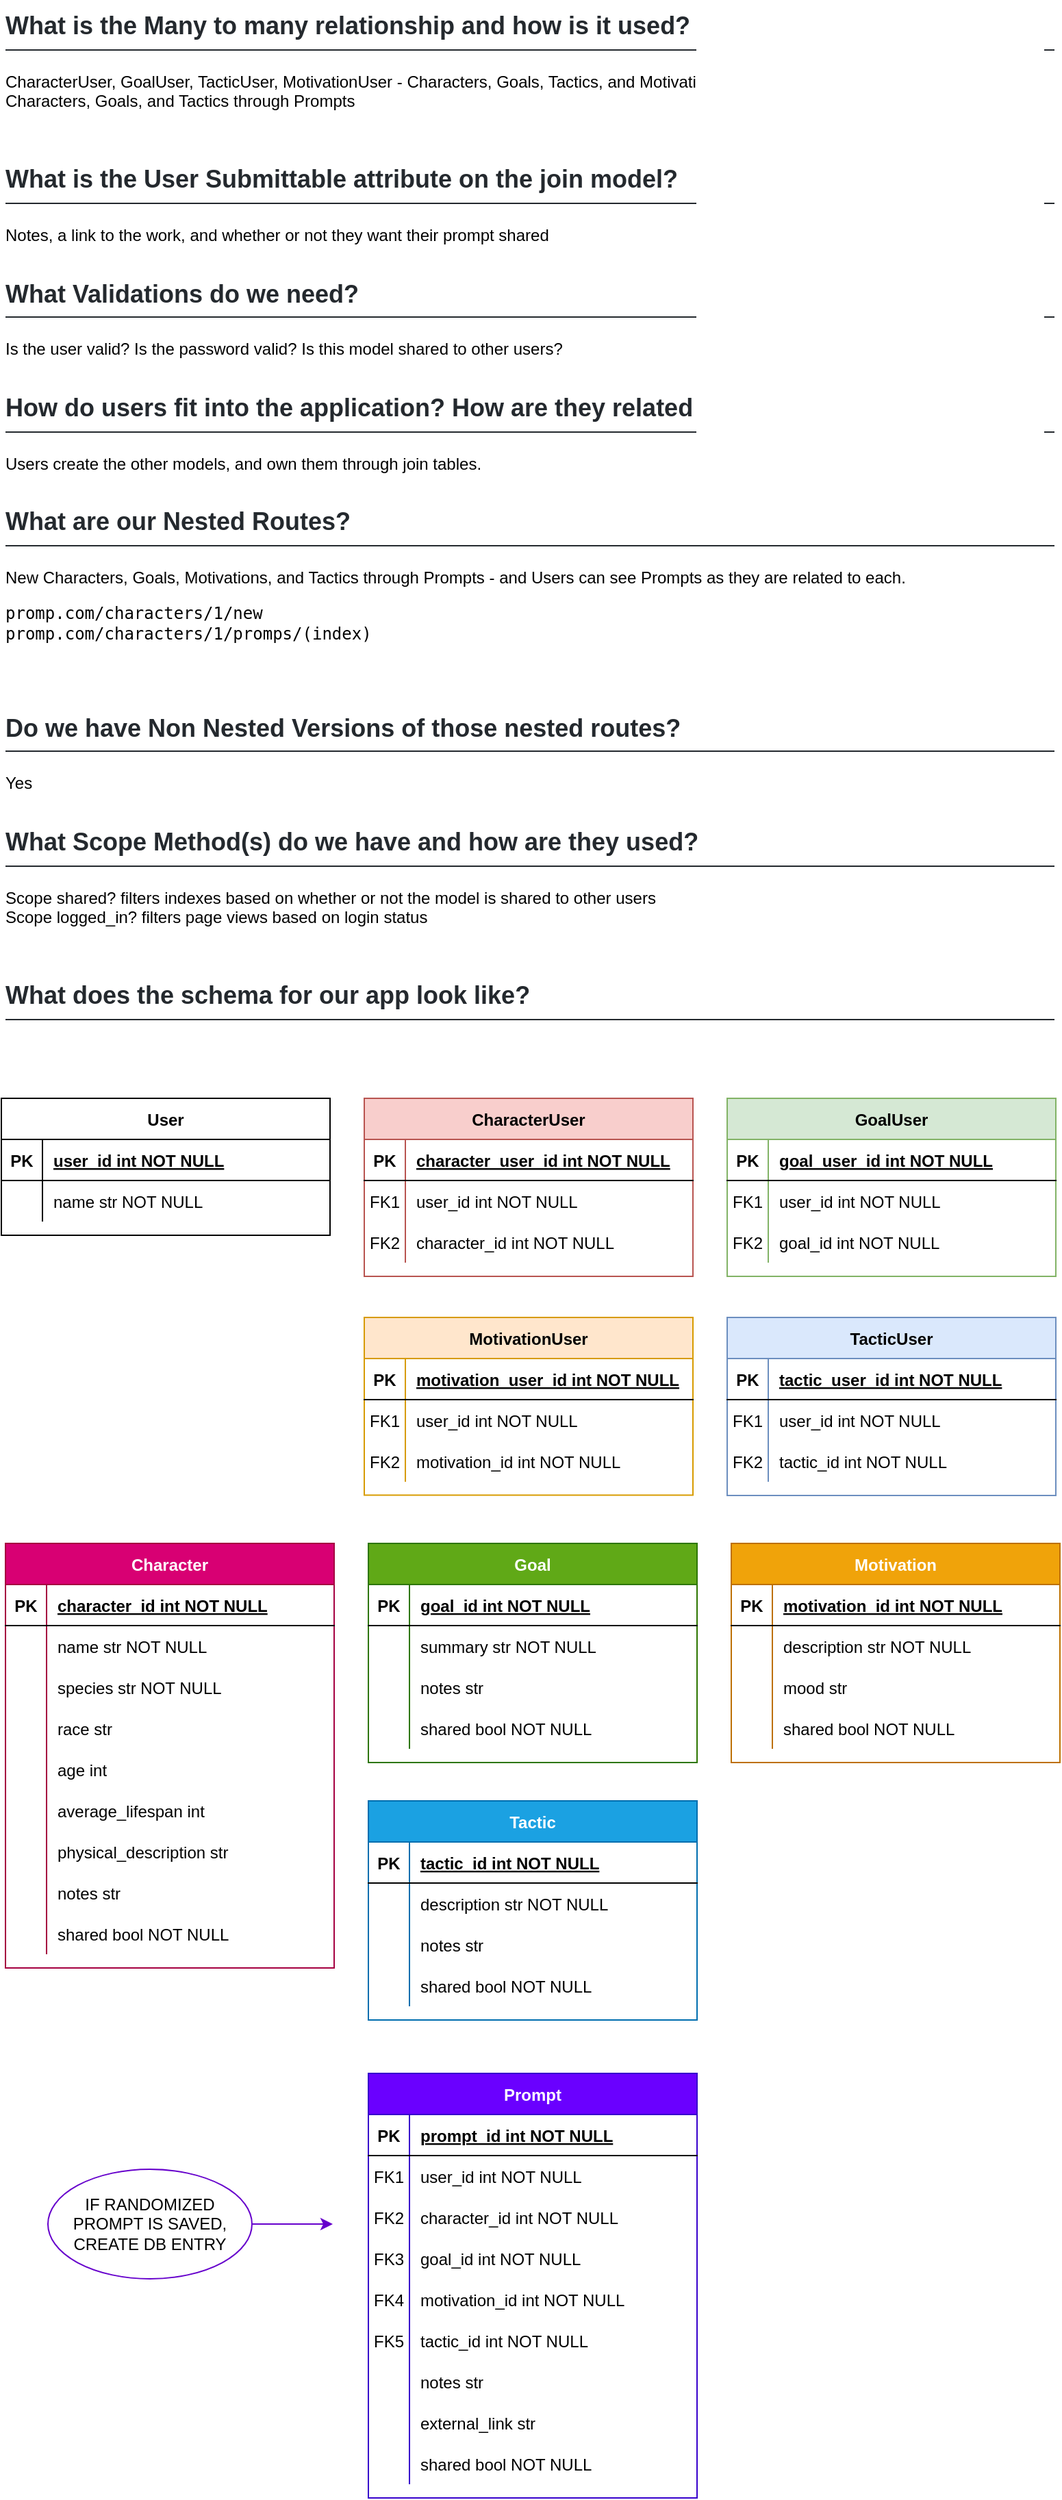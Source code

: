 <mxfile version="13.9.1" type="github">
  <diagram id="R2lEEEUBdFMjLlhIrx00" name="Page-1">
    <mxGraphModel dx="1422" dy="1562" grid="0" gridSize="10" guides="1" tooltips="1" connect="1" arrows="1" fold="1" page="0" pageScale="1" pageWidth="850" pageHeight="1100" math="0" shadow="0" extFonts="Permanent Marker^https://fonts.googleapis.com/css?family=Permanent+Marker">
      <root>
        <mxCell id="0" />
        <mxCell id="1" parent="0" />
        <mxCell id="uJvdlF1b2mUdrFgOza4_-3" value="User" style="shape=table;startSize=30;container=1;collapsible=1;childLayout=tableLayout;fixedRows=1;rowLines=0;fontStyle=1;align=center;resizeLast=1;" parent="1" vertex="1">
          <mxGeometry x="40" y="37" width="240" height="100" as="geometry" />
        </mxCell>
        <mxCell id="uJvdlF1b2mUdrFgOza4_-4" value="" style="shape=partialRectangle;collapsible=0;dropTarget=0;pointerEvents=0;fillColor=none;points=[[0,0.5],[1,0.5]];portConstraint=eastwest;top=0;left=0;right=0;bottom=1;" parent="uJvdlF1b2mUdrFgOza4_-3" vertex="1">
          <mxGeometry y="30" width="240" height="30" as="geometry" />
        </mxCell>
        <mxCell id="uJvdlF1b2mUdrFgOza4_-5" value="PK" style="shape=partialRectangle;overflow=hidden;connectable=0;fillColor=none;top=0;left=0;bottom=0;right=0;fontStyle=1;" parent="uJvdlF1b2mUdrFgOza4_-4" vertex="1">
          <mxGeometry width="30" height="30" as="geometry" />
        </mxCell>
        <mxCell id="uJvdlF1b2mUdrFgOza4_-6" value="user_id int NOT NULL " style="shape=partialRectangle;overflow=hidden;connectable=0;fillColor=none;top=0;left=0;bottom=0;right=0;align=left;spacingLeft=6;fontStyle=5;" parent="uJvdlF1b2mUdrFgOza4_-4" vertex="1">
          <mxGeometry x="30" width="210" height="30" as="geometry" />
        </mxCell>
        <mxCell id="uJvdlF1b2mUdrFgOza4_-7" value="" style="shape=partialRectangle;collapsible=0;dropTarget=0;pointerEvents=0;fillColor=none;points=[[0,0.5],[1,0.5]];portConstraint=eastwest;top=0;left=0;right=0;bottom=0;" parent="uJvdlF1b2mUdrFgOza4_-3" vertex="1">
          <mxGeometry y="60" width="240" height="30" as="geometry" />
        </mxCell>
        <mxCell id="uJvdlF1b2mUdrFgOza4_-8" value="" style="shape=partialRectangle;overflow=hidden;connectable=0;fillColor=none;top=0;left=0;bottom=0;right=0;" parent="uJvdlF1b2mUdrFgOza4_-7" vertex="1">
          <mxGeometry width="30" height="30" as="geometry" />
        </mxCell>
        <mxCell id="uJvdlF1b2mUdrFgOza4_-9" value="name str NOT NULL" style="shape=partialRectangle;overflow=hidden;connectable=0;fillColor=none;top=0;left=0;bottom=0;right=0;align=left;spacingLeft=6;" parent="uJvdlF1b2mUdrFgOza4_-7" vertex="1">
          <mxGeometry x="30" width="210" height="30" as="geometry" />
        </mxCell>
        <mxCell id="C-vyLk0tnHw3VtMMgP7b-23" value="Character" style="shape=table;startSize=30;container=1;collapsible=1;childLayout=tableLayout;fixedRows=1;rowLines=0;fontStyle=1;align=center;resizeLast=1;swimlaneFillColor=none;fillColor=#d80073;strokeColor=#A50040;fontColor=#ffffff;" parent="1" vertex="1">
          <mxGeometry x="43" y="362" width="240" height="310" as="geometry">
            <mxRectangle x="120" y="120" width="100" height="30" as="alternateBounds" />
          </mxGeometry>
        </mxCell>
        <mxCell id="C-vyLk0tnHw3VtMMgP7b-24" value="" style="shape=partialRectangle;collapsible=0;dropTarget=0;pointerEvents=0;fillColor=none;points=[[0,0.5],[1,0.5]];portConstraint=eastwest;top=0;left=0;right=0;bottom=1;" parent="C-vyLk0tnHw3VtMMgP7b-23" vertex="1">
          <mxGeometry y="30" width="240" height="30" as="geometry" />
        </mxCell>
        <mxCell id="C-vyLk0tnHw3VtMMgP7b-25" value="PK" style="shape=partialRectangle;overflow=hidden;connectable=0;fillColor=none;top=0;left=0;bottom=0;right=0;fontStyle=1;" parent="C-vyLk0tnHw3VtMMgP7b-24" vertex="1">
          <mxGeometry width="30" height="30" as="geometry" />
        </mxCell>
        <mxCell id="C-vyLk0tnHw3VtMMgP7b-26" value="character_id int NOT NULL " style="shape=partialRectangle;overflow=hidden;connectable=0;fillColor=none;top=0;left=0;bottom=0;right=0;align=left;spacingLeft=6;fontStyle=5;" parent="C-vyLk0tnHw3VtMMgP7b-24" vertex="1">
          <mxGeometry x="30" width="210" height="30" as="geometry" />
        </mxCell>
        <mxCell id="C-vyLk0tnHw3VtMMgP7b-27" value="" style="shape=partialRectangle;collapsible=0;dropTarget=0;pointerEvents=0;fillColor=none;points=[[0,0.5],[1,0.5]];portConstraint=eastwest;top=0;left=0;right=0;bottom=0;" parent="C-vyLk0tnHw3VtMMgP7b-23" vertex="1">
          <mxGeometry y="60" width="240" height="30" as="geometry" />
        </mxCell>
        <mxCell id="C-vyLk0tnHw3VtMMgP7b-28" value="" style="shape=partialRectangle;overflow=hidden;connectable=0;fillColor=none;top=0;left=0;bottom=0;right=0;" parent="C-vyLk0tnHw3VtMMgP7b-27" vertex="1">
          <mxGeometry width="30" height="30" as="geometry" />
        </mxCell>
        <mxCell id="C-vyLk0tnHw3VtMMgP7b-29" value="name str NOT NULL" style="shape=partialRectangle;overflow=hidden;connectable=0;fillColor=none;top=0;left=0;bottom=0;right=0;align=left;spacingLeft=6;" parent="C-vyLk0tnHw3VtMMgP7b-27" vertex="1">
          <mxGeometry x="30" width="210" height="30" as="geometry" />
        </mxCell>
        <mxCell id="pZFOGReQUsmYjmohj3_J-4" value="" style="shape=partialRectangle;collapsible=0;dropTarget=0;pointerEvents=0;fillColor=none;points=[[0,0.5],[1,0.5]];portConstraint=eastwest;top=0;left=0;right=0;bottom=0;" parent="C-vyLk0tnHw3VtMMgP7b-23" vertex="1">
          <mxGeometry y="90" width="240" height="30" as="geometry" />
        </mxCell>
        <mxCell id="pZFOGReQUsmYjmohj3_J-5" value="" style="shape=partialRectangle;overflow=hidden;connectable=0;fillColor=none;top=0;left=0;bottom=0;right=0;" parent="pZFOGReQUsmYjmohj3_J-4" vertex="1">
          <mxGeometry width="30" height="30" as="geometry" />
        </mxCell>
        <mxCell id="pZFOGReQUsmYjmohj3_J-6" value="species str NOT NULL" style="shape=partialRectangle;overflow=hidden;connectable=0;fillColor=none;top=0;left=0;bottom=0;right=0;align=left;spacingLeft=6;" parent="pZFOGReQUsmYjmohj3_J-4" vertex="1">
          <mxGeometry x="30" width="210" height="30" as="geometry" />
        </mxCell>
        <mxCell id="pZFOGReQUsmYjmohj3_J-7" value="" style="shape=partialRectangle;collapsible=0;dropTarget=0;pointerEvents=0;fillColor=none;points=[[0,0.5],[1,0.5]];portConstraint=eastwest;top=0;left=0;right=0;bottom=0;" parent="C-vyLk0tnHw3VtMMgP7b-23" vertex="1">
          <mxGeometry y="120" width="240" height="30" as="geometry" />
        </mxCell>
        <mxCell id="pZFOGReQUsmYjmohj3_J-8" value="" style="shape=partialRectangle;overflow=hidden;connectable=0;fillColor=none;top=0;left=0;bottom=0;right=0;" parent="pZFOGReQUsmYjmohj3_J-7" vertex="1">
          <mxGeometry width="30" height="30" as="geometry" />
        </mxCell>
        <mxCell id="pZFOGReQUsmYjmohj3_J-9" value="race str" style="shape=partialRectangle;overflow=hidden;connectable=0;fillColor=none;top=0;left=0;bottom=0;right=0;align=left;spacingLeft=6;" parent="pZFOGReQUsmYjmohj3_J-7" vertex="1">
          <mxGeometry x="30" width="210" height="30" as="geometry" />
        </mxCell>
        <mxCell id="pZFOGReQUsmYjmohj3_J-10" value="" style="shape=partialRectangle;collapsible=0;dropTarget=0;pointerEvents=0;fillColor=none;points=[[0,0.5],[1,0.5]];portConstraint=eastwest;top=0;left=0;right=0;bottom=0;" parent="C-vyLk0tnHw3VtMMgP7b-23" vertex="1">
          <mxGeometry y="150" width="240" height="30" as="geometry" />
        </mxCell>
        <mxCell id="pZFOGReQUsmYjmohj3_J-11" value="" style="shape=partialRectangle;overflow=hidden;connectable=0;fillColor=none;top=0;left=0;bottom=0;right=0;" parent="pZFOGReQUsmYjmohj3_J-10" vertex="1">
          <mxGeometry width="30" height="30" as="geometry" />
        </mxCell>
        <mxCell id="pZFOGReQUsmYjmohj3_J-12" value="age int" style="shape=partialRectangle;overflow=hidden;connectable=0;fillColor=none;top=0;left=0;bottom=0;right=0;align=left;spacingLeft=6;" parent="pZFOGReQUsmYjmohj3_J-10" vertex="1">
          <mxGeometry x="30" width="210" height="30" as="geometry" />
        </mxCell>
        <mxCell id="pZFOGReQUsmYjmohj3_J-13" value="" style="shape=partialRectangle;collapsible=0;dropTarget=0;pointerEvents=0;fillColor=none;points=[[0,0.5],[1,0.5]];portConstraint=eastwest;top=0;left=0;right=0;bottom=0;" parent="C-vyLk0tnHw3VtMMgP7b-23" vertex="1">
          <mxGeometry y="180" width="240" height="30" as="geometry" />
        </mxCell>
        <mxCell id="pZFOGReQUsmYjmohj3_J-14" value="" style="shape=partialRectangle;overflow=hidden;connectable=0;fillColor=none;top=0;left=0;bottom=0;right=0;" parent="pZFOGReQUsmYjmohj3_J-13" vertex="1">
          <mxGeometry width="30" height="30" as="geometry" />
        </mxCell>
        <mxCell id="pZFOGReQUsmYjmohj3_J-15" value="average_lifespan int" style="shape=partialRectangle;overflow=hidden;connectable=0;fillColor=none;top=0;left=0;bottom=0;right=0;align=left;spacingLeft=6;" parent="pZFOGReQUsmYjmohj3_J-13" vertex="1">
          <mxGeometry x="30" width="210" height="30" as="geometry" />
        </mxCell>
        <mxCell id="pZFOGReQUsmYjmohj3_J-19" value="" style="shape=partialRectangle;collapsible=0;dropTarget=0;pointerEvents=0;fillColor=none;points=[[0,0.5],[1,0.5]];portConstraint=eastwest;top=0;left=0;right=0;bottom=0;" parent="C-vyLk0tnHw3VtMMgP7b-23" vertex="1">
          <mxGeometry y="210" width="240" height="30" as="geometry" />
        </mxCell>
        <mxCell id="pZFOGReQUsmYjmohj3_J-20" value="" style="shape=partialRectangle;overflow=hidden;connectable=0;fillColor=none;top=0;left=0;bottom=0;right=0;" parent="pZFOGReQUsmYjmohj3_J-19" vertex="1">
          <mxGeometry width="30" height="30" as="geometry" />
        </mxCell>
        <mxCell id="pZFOGReQUsmYjmohj3_J-21" value="physical_description str" style="shape=partialRectangle;overflow=hidden;connectable=0;fillColor=none;top=0;left=0;bottom=0;right=0;align=left;spacingLeft=6;" parent="pZFOGReQUsmYjmohj3_J-19" vertex="1">
          <mxGeometry x="30" width="210" height="30" as="geometry" />
        </mxCell>
        <mxCell id="pZFOGReQUsmYjmohj3_J-27" value="" style="shape=partialRectangle;collapsible=0;dropTarget=0;pointerEvents=0;fillColor=none;points=[[0,0.5],[1,0.5]];portConstraint=eastwest;top=0;left=0;right=0;bottom=0;" parent="C-vyLk0tnHw3VtMMgP7b-23" vertex="1">
          <mxGeometry y="240" width="240" height="30" as="geometry" />
        </mxCell>
        <mxCell id="pZFOGReQUsmYjmohj3_J-28" value="" style="shape=partialRectangle;overflow=hidden;connectable=0;fillColor=none;top=0;left=0;bottom=0;right=0;" parent="pZFOGReQUsmYjmohj3_J-27" vertex="1">
          <mxGeometry width="30" height="30" as="geometry" />
        </mxCell>
        <mxCell id="pZFOGReQUsmYjmohj3_J-29" value="notes str" style="shape=partialRectangle;overflow=hidden;connectable=0;fillColor=none;top=0;left=0;bottom=0;right=0;align=left;spacingLeft=6;" parent="pZFOGReQUsmYjmohj3_J-27" vertex="1">
          <mxGeometry x="30" width="210" height="30" as="geometry" />
        </mxCell>
        <mxCell id="P4Vx3YKcMHTVaxqF8o0k-19" value="" style="shape=partialRectangle;collapsible=0;dropTarget=0;pointerEvents=0;fillColor=none;points=[[0,0.5],[1,0.5]];portConstraint=eastwest;top=0;left=0;right=0;bottom=0;" parent="C-vyLk0tnHw3VtMMgP7b-23" vertex="1">
          <mxGeometry y="270" width="240" height="30" as="geometry" />
        </mxCell>
        <mxCell id="P4Vx3YKcMHTVaxqF8o0k-20" value="" style="shape=partialRectangle;overflow=hidden;connectable=0;fillColor=none;top=0;left=0;bottom=0;right=0;" parent="P4Vx3YKcMHTVaxqF8o0k-19" vertex="1">
          <mxGeometry width="30" height="30" as="geometry" />
        </mxCell>
        <mxCell id="P4Vx3YKcMHTVaxqF8o0k-21" value="shared bool NOT NULL" style="shape=partialRectangle;overflow=hidden;connectable=0;fillColor=none;top=0;left=0;bottom=0;right=0;align=left;spacingLeft=6;" parent="P4Vx3YKcMHTVaxqF8o0k-19" vertex="1">
          <mxGeometry x="30" width="210" height="30" as="geometry" />
        </mxCell>
        <mxCell id="C-vyLk0tnHw3VtMMgP7b-13" value="Goal" style="shape=table;startSize=30;container=1;collapsible=1;childLayout=tableLayout;fixedRows=1;rowLines=0;fontStyle=1;align=center;resizeLast=1;fillColor=#60a917;strokeColor=#2D7600;fontColor=#ffffff;" parent="1" vertex="1">
          <mxGeometry x="308" y="362" width="240" height="160" as="geometry" />
        </mxCell>
        <mxCell id="C-vyLk0tnHw3VtMMgP7b-14" value="" style="shape=partialRectangle;collapsible=0;dropTarget=0;pointerEvents=0;fillColor=none;points=[[0,0.5],[1,0.5]];portConstraint=eastwest;top=0;left=0;right=0;bottom=1;" parent="C-vyLk0tnHw3VtMMgP7b-13" vertex="1">
          <mxGeometry y="30" width="240" height="30" as="geometry" />
        </mxCell>
        <mxCell id="C-vyLk0tnHw3VtMMgP7b-15" value="PK" style="shape=partialRectangle;overflow=hidden;connectable=0;fillColor=none;top=0;left=0;bottom=0;right=0;fontStyle=1;" parent="C-vyLk0tnHw3VtMMgP7b-14" vertex="1">
          <mxGeometry width="30" height="30" as="geometry" />
        </mxCell>
        <mxCell id="C-vyLk0tnHw3VtMMgP7b-16" value="goal_id int NOT NULL " style="shape=partialRectangle;overflow=hidden;connectable=0;fillColor=none;top=0;left=0;bottom=0;right=0;align=left;spacingLeft=6;fontStyle=5;" parent="C-vyLk0tnHw3VtMMgP7b-14" vertex="1">
          <mxGeometry x="30" width="210" height="30" as="geometry" />
        </mxCell>
        <mxCell id="C-vyLk0tnHw3VtMMgP7b-20" value="" style="shape=partialRectangle;collapsible=0;dropTarget=0;pointerEvents=0;fillColor=none;points=[[0,0.5],[1,0.5]];portConstraint=eastwest;top=0;left=0;right=0;bottom=0;" parent="C-vyLk0tnHw3VtMMgP7b-13" vertex="1">
          <mxGeometry y="60" width="240" height="30" as="geometry" />
        </mxCell>
        <mxCell id="C-vyLk0tnHw3VtMMgP7b-21" value="" style="shape=partialRectangle;overflow=hidden;connectable=0;fillColor=none;top=0;left=0;bottom=0;right=0;" parent="C-vyLk0tnHw3VtMMgP7b-20" vertex="1">
          <mxGeometry width="30" height="30" as="geometry" />
        </mxCell>
        <mxCell id="C-vyLk0tnHw3VtMMgP7b-22" value="summary str NOT NULL" style="shape=partialRectangle;overflow=hidden;connectable=0;fillColor=none;top=0;left=0;bottom=0;right=0;align=left;spacingLeft=6;" parent="C-vyLk0tnHw3VtMMgP7b-20" vertex="1">
          <mxGeometry x="30" width="210" height="30" as="geometry" />
        </mxCell>
        <mxCell id="pZFOGReQUsmYjmohj3_J-16" value="" style="shape=partialRectangle;collapsible=0;dropTarget=0;pointerEvents=0;fillColor=none;points=[[0,0.5],[1,0.5]];portConstraint=eastwest;top=0;left=0;right=0;bottom=0;" parent="C-vyLk0tnHw3VtMMgP7b-13" vertex="1">
          <mxGeometry y="90" width="240" height="30" as="geometry" />
        </mxCell>
        <mxCell id="pZFOGReQUsmYjmohj3_J-17" value="" style="shape=partialRectangle;overflow=hidden;connectable=0;fillColor=none;top=0;left=0;bottom=0;right=0;" parent="pZFOGReQUsmYjmohj3_J-16" vertex="1">
          <mxGeometry width="30" height="30" as="geometry" />
        </mxCell>
        <mxCell id="pZFOGReQUsmYjmohj3_J-18" value="notes str" style="shape=partialRectangle;overflow=hidden;connectable=0;fillColor=none;top=0;left=0;bottom=0;right=0;align=left;spacingLeft=6;" parent="pZFOGReQUsmYjmohj3_J-16" vertex="1">
          <mxGeometry x="30" width="210" height="30" as="geometry" />
        </mxCell>
        <mxCell id="P4Vx3YKcMHTVaxqF8o0k-3" value="" style="shape=partialRectangle;collapsible=0;dropTarget=0;pointerEvents=0;fillColor=none;points=[[0,0.5],[1,0.5]];portConstraint=eastwest;top=0;left=0;right=0;bottom=0;" parent="C-vyLk0tnHw3VtMMgP7b-13" vertex="1">
          <mxGeometry y="120" width="240" height="30" as="geometry" />
        </mxCell>
        <mxCell id="P4Vx3YKcMHTVaxqF8o0k-4" value="" style="shape=partialRectangle;overflow=hidden;connectable=0;fillColor=none;top=0;left=0;bottom=0;right=0;" parent="P4Vx3YKcMHTVaxqF8o0k-3" vertex="1">
          <mxGeometry width="30" height="30" as="geometry" />
        </mxCell>
        <mxCell id="P4Vx3YKcMHTVaxqF8o0k-5" value="shared bool NOT NULL" style="shape=partialRectangle;overflow=hidden;connectable=0;fillColor=none;top=0;left=0;bottom=0;right=0;align=left;spacingLeft=6;" parent="P4Vx3YKcMHTVaxqF8o0k-3" vertex="1">
          <mxGeometry x="30" width="210" height="30" as="geometry" />
        </mxCell>
        <mxCell id="C-vyLk0tnHw3VtMMgP7b-2" value="Motivation" style="shape=table;startSize=30;container=1;collapsible=1;childLayout=tableLayout;fixedRows=1;rowLines=0;fontStyle=1;align=center;resizeLast=1;fillColor=#f0a30a;strokeColor=#BD7000;fontColor=#ffffff;" parent="1" vertex="1">
          <mxGeometry x="573" y="362" width="240" height="160" as="geometry" />
        </mxCell>
        <mxCell id="C-vyLk0tnHw3VtMMgP7b-3" value="" style="shape=partialRectangle;collapsible=0;dropTarget=0;pointerEvents=0;fillColor=none;points=[[0,0.5],[1,0.5]];portConstraint=eastwest;top=0;left=0;right=0;bottom=1;" parent="C-vyLk0tnHw3VtMMgP7b-2" vertex="1">
          <mxGeometry y="30" width="240" height="30" as="geometry" />
        </mxCell>
        <mxCell id="C-vyLk0tnHw3VtMMgP7b-4" value="PK" style="shape=partialRectangle;overflow=hidden;connectable=0;fillColor=none;top=0;left=0;bottom=0;right=0;fontStyle=1;" parent="C-vyLk0tnHw3VtMMgP7b-3" vertex="1">
          <mxGeometry width="30" height="30" as="geometry" />
        </mxCell>
        <mxCell id="C-vyLk0tnHw3VtMMgP7b-5" value="motivation_id int NOT NULL " style="shape=partialRectangle;overflow=hidden;connectable=0;fillColor=none;top=0;left=0;bottom=0;right=0;align=left;spacingLeft=6;fontStyle=5;" parent="C-vyLk0tnHw3VtMMgP7b-3" vertex="1">
          <mxGeometry x="30" width="210" height="30" as="geometry" />
        </mxCell>
        <mxCell id="pZFOGReQUsmYjmohj3_J-1" value="" style="shape=partialRectangle;collapsible=0;dropTarget=0;pointerEvents=0;fillColor=none;points=[[0,0.5],[1,0.5]];portConstraint=eastwest;top=0;left=0;right=0;bottom=0;" parent="C-vyLk0tnHw3VtMMgP7b-2" vertex="1">
          <mxGeometry y="60" width="240" height="30" as="geometry" />
        </mxCell>
        <mxCell id="pZFOGReQUsmYjmohj3_J-2" value="" style="shape=partialRectangle;overflow=hidden;connectable=0;fillColor=none;top=0;left=0;bottom=0;right=0;" parent="pZFOGReQUsmYjmohj3_J-1" vertex="1">
          <mxGeometry width="30" height="30" as="geometry" />
        </mxCell>
        <mxCell id="pZFOGReQUsmYjmohj3_J-3" value="description str NOT NULL" style="shape=partialRectangle;overflow=hidden;connectable=0;fillColor=none;top=0;left=0;bottom=0;right=0;align=left;spacingLeft=6;" parent="pZFOGReQUsmYjmohj3_J-1" vertex="1">
          <mxGeometry x="30" width="210" height="30" as="geometry" />
        </mxCell>
        <mxCell id="pZFOGReQUsmYjmohj3_J-22" value="" style="shape=partialRectangle;collapsible=0;dropTarget=0;pointerEvents=0;fillColor=none;points=[[0,0.5],[1,0.5]];portConstraint=eastwest;top=0;left=0;right=0;bottom=0;" parent="C-vyLk0tnHw3VtMMgP7b-2" vertex="1">
          <mxGeometry y="90" width="240" height="30" as="geometry" />
        </mxCell>
        <mxCell id="pZFOGReQUsmYjmohj3_J-23" value="" style="shape=partialRectangle;overflow=hidden;connectable=0;fillColor=none;top=0;left=0;bottom=0;right=0;" parent="pZFOGReQUsmYjmohj3_J-22" vertex="1">
          <mxGeometry width="30" height="30" as="geometry" />
        </mxCell>
        <mxCell id="pZFOGReQUsmYjmohj3_J-24" value="mood str" style="shape=partialRectangle;overflow=hidden;connectable=0;fillColor=none;top=0;left=0;bottom=0;right=0;align=left;spacingLeft=6;" parent="pZFOGReQUsmYjmohj3_J-22" vertex="1">
          <mxGeometry x="30" width="210" height="30" as="geometry" />
        </mxCell>
        <mxCell id="P4Vx3YKcMHTVaxqF8o0k-16" value="" style="shape=partialRectangle;collapsible=0;dropTarget=0;pointerEvents=0;fillColor=none;points=[[0,0.5],[1,0.5]];portConstraint=eastwest;top=0;left=0;right=0;bottom=0;" parent="C-vyLk0tnHw3VtMMgP7b-2" vertex="1">
          <mxGeometry y="120" width="240" height="30" as="geometry" />
        </mxCell>
        <mxCell id="P4Vx3YKcMHTVaxqF8o0k-17" value="" style="shape=partialRectangle;overflow=hidden;connectable=0;fillColor=none;top=0;left=0;bottom=0;right=0;" parent="P4Vx3YKcMHTVaxqF8o0k-16" vertex="1">
          <mxGeometry width="30" height="30" as="geometry" />
        </mxCell>
        <mxCell id="P4Vx3YKcMHTVaxqF8o0k-18" value="shared bool NOT NULL" style="shape=partialRectangle;overflow=hidden;connectable=0;fillColor=none;top=0;left=0;bottom=0;right=0;align=left;spacingLeft=6;" parent="P4Vx3YKcMHTVaxqF8o0k-16" vertex="1">
          <mxGeometry x="30" width="210" height="30" as="geometry" />
        </mxCell>
        <mxCell id="uJvdlF1b2mUdrFgOza4_-52" value="Tactic" style="shape=table;startSize=30;container=1;collapsible=1;childLayout=tableLayout;fixedRows=1;rowLines=0;fontStyle=1;align=center;resizeLast=1;fillColor=#1ba1e2;strokeColor=#006EAF;fontColor=#ffffff;" parent="1" vertex="1">
          <mxGeometry x="308" y="550" width="240" height="160" as="geometry" />
        </mxCell>
        <mxCell id="uJvdlF1b2mUdrFgOza4_-53" value="" style="shape=partialRectangle;collapsible=0;dropTarget=0;pointerEvents=0;fillColor=none;points=[[0,0.5],[1,0.5]];portConstraint=eastwest;top=0;left=0;right=0;bottom=1;" parent="uJvdlF1b2mUdrFgOza4_-52" vertex="1">
          <mxGeometry y="30" width="240" height="30" as="geometry" />
        </mxCell>
        <mxCell id="uJvdlF1b2mUdrFgOza4_-54" value="PK" style="shape=partialRectangle;overflow=hidden;connectable=0;fillColor=none;top=0;left=0;bottom=0;right=0;fontStyle=1;" parent="uJvdlF1b2mUdrFgOza4_-53" vertex="1">
          <mxGeometry width="30" height="30" as="geometry" />
        </mxCell>
        <mxCell id="uJvdlF1b2mUdrFgOza4_-55" value="tactic_id int NOT NULL " style="shape=partialRectangle;overflow=hidden;connectable=0;fillColor=none;top=0;left=0;bottom=0;right=0;align=left;spacingLeft=6;fontStyle=5;" parent="uJvdlF1b2mUdrFgOza4_-53" vertex="1">
          <mxGeometry x="30" width="210" height="30" as="geometry" />
        </mxCell>
        <mxCell id="uJvdlF1b2mUdrFgOza4_-56" value="" style="shape=partialRectangle;collapsible=0;dropTarget=0;pointerEvents=0;fillColor=none;points=[[0,0.5],[1,0.5]];portConstraint=eastwest;top=0;left=0;right=0;bottom=0;" parent="uJvdlF1b2mUdrFgOza4_-52" vertex="1">
          <mxGeometry y="60" width="240" height="30" as="geometry" />
        </mxCell>
        <mxCell id="uJvdlF1b2mUdrFgOza4_-57" value="" style="shape=partialRectangle;overflow=hidden;connectable=0;fillColor=none;top=0;left=0;bottom=0;right=0;" parent="uJvdlF1b2mUdrFgOza4_-56" vertex="1">
          <mxGeometry width="30" height="30" as="geometry" />
        </mxCell>
        <mxCell id="uJvdlF1b2mUdrFgOza4_-58" value="description str NOT NULL" style="shape=partialRectangle;overflow=hidden;connectable=0;fillColor=none;top=0;left=0;bottom=0;right=0;align=left;spacingLeft=6;" parent="uJvdlF1b2mUdrFgOza4_-56" vertex="1">
          <mxGeometry x="30" width="210" height="30" as="geometry" />
        </mxCell>
        <mxCell id="uJvdlF1b2mUdrFgOza4_-59" value="" style="shape=partialRectangle;collapsible=0;dropTarget=0;pointerEvents=0;fillColor=none;points=[[0,0.5],[1,0.5]];portConstraint=eastwest;top=0;left=0;right=0;bottom=0;" parent="uJvdlF1b2mUdrFgOza4_-52" vertex="1">
          <mxGeometry y="90" width="240" height="30" as="geometry" />
        </mxCell>
        <mxCell id="uJvdlF1b2mUdrFgOza4_-60" value="" style="shape=partialRectangle;overflow=hidden;connectable=0;fillColor=none;top=0;left=0;bottom=0;right=0;" parent="uJvdlF1b2mUdrFgOza4_-59" vertex="1">
          <mxGeometry width="30" height="30" as="geometry" />
        </mxCell>
        <mxCell id="uJvdlF1b2mUdrFgOza4_-61" value="notes str" style="shape=partialRectangle;overflow=hidden;connectable=0;fillColor=none;top=0;left=0;bottom=0;right=0;align=left;spacingLeft=6;" parent="uJvdlF1b2mUdrFgOza4_-59" vertex="1">
          <mxGeometry x="30" width="210" height="30" as="geometry" />
        </mxCell>
        <mxCell id="P4Vx3YKcMHTVaxqF8o0k-22" value="" style="shape=partialRectangle;collapsible=0;dropTarget=0;pointerEvents=0;fillColor=none;points=[[0,0.5],[1,0.5]];portConstraint=eastwest;top=0;left=0;right=0;bottom=0;" parent="uJvdlF1b2mUdrFgOza4_-52" vertex="1">
          <mxGeometry y="120" width="240" height="30" as="geometry" />
        </mxCell>
        <mxCell id="P4Vx3YKcMHTVaxqF8o0k-23" value="" style="shape=partialRectangle;overflow=hidden;connectable=0;fillColor=none;top=0;left=0;bottom=0;right=0;" parent="P4Vx3YKcMHTVaxqF8o0k-22" vertex="1">
          <mxGeometry width="30" height="30" as="geometry" />
        </mxCell>
        <mxCell id="P4Vx3YKcMHTVaxqF8o0k-24" value="shared bool NOT NULL" style="shape=partialRectangle;overflow=hidden;connectable=0;fillColor=none;top=0;left=0;bottom=0;right=0;align=left;spacingLeft=6;" parent="P4Vx3YKcMHTVaxqF8o0k-22" vertex="1">
          <mxGeometry x="30" width="210" height="30" as="geometry" />
        </mxCell>
        <mxCell id="uJvdlF1b2mUdrFgOza4_-62" value="CharacterUser" style="shape=table;startSize=30;container=1;collapsible=1;childLayout=tableLayout;fixedRows=1;rowLines=0;fontStyle=1;align=center;resizeLast=1;fillColor=#f8cecc;strokeColor=#b85450;" parent="1" vertex="1">
          <mxGeometry x="305" y="37" width="240" height="130" as="geometry" />
        </mxCell>
        <mxCell id="uJvdlF1b2mUdrFgOza4_-63" value="" style="shape=partialRectangle;collapsible=0;dropTarget=0;pointerEvents=0;fillColor=none;points=[[0,0.5],[1,0.5]];portConstraint=eastwest;top=0;left=0;right=0;bottom=1;" parent="uJvdlF1b2mUdrFgOza4_-62" vertex="1">
          <mxGeometry y="30" width="240" height="30" as="geometry" />
        </mxCell>
        <mxCell id="uJvdlF1b2mUdrFgOza4_-64" value="PK" style="shape=partialRectangle;overflow=hidden;connectable=0;fillColor=none;top=0;left=0;bottom=0;right=0;fontStyle=1;" parent="uJvdlF1b2mUdrFgOza4_-63" vertex="1">
          <mxGeometry width="30" height="30" as="geometry" />
        </mxCell>
        <mxCell id="uJvdlF1b2mUdrFgOza4_-65" value="character_user_id int NOT NULL " style="shape=partialRectangle;overflow=hidden;connectable=0;fillColor=none;top=0;left=0;bottom=0;right=0;align=left;spacingLeft=6;fontStyle=5;" parent="uJvdlF1b2mUdrFgOza4_-63" vertex="1">
          <mxGeometry x="30" width="210" height="30" as="geometry" />
        </mxCell>
        <mxCell id="uJvdlF1b2mUdrFgOza4_-66" value="" style="shape=partialRectangle;collapsible=0;dropTarget=0;pointerEvents=0;fillColor=none;points=[[0,0.5],[1,0.5]];portConstraint=eastwest;top=0;left=0;right=0;bottom=0;" parent="uJvdlF1b2mUdrFgOza4_-62" vertex="1">
          <mxGeometry y="60" width="240" height="30" as="geometry" />
        </mxCell>
        <mxCell id="uJvdlF1b2mUdrFgOza4_-67" value="FK1" style="shape=partialRectangle;overflow=hidden;connectable=0;fillColor=none;top=0;left=0;bottom=0;right=0;" parent="uJvdlF1b2mUdrFgOza4_-66" vertex="1">
          <mxGeometry width="30" height="30" as="geometry" />
        </mxCell>
        <mxCell id="uJvdlF1b2mUdrFgOza4_-68" value="user_id int NOT NULL" style="shape=partialRectangle;overflow=hidden;connectable=0;fillColor=none;top=0;left=0;bottom=0;right=0;align=left;spacingLeft=6;" parent="uJvdlF1b2mUdrFgOza4_-66" vertex="1">
          <mxGeometry x="30" width="210" height="30" as="geometry" />
        </mxCell>
        <mxCell id="uJvdlF1b2mUdrFgOza4_-99" value="" style="shape=partialRectangle;collapsible=0;dropTarget=0;pointerEvents=0;fillColor=none;points=[[0,0.5],[1,0.5]];portConstraint=eastwest;top=0;left=0;right=0;bottom=0;" parent="uJvdlF1b2mUdrFgOza4_-62" vertex="1">
          <mxGeometry y="90" width="240" height="30" as="geometry" />
        </mxCell>
        <mxCell id="uJvdlF1b2mUdrFgOza4_-100" value="FK2" style="shape=partialRectangle;overflow=hidden;connectable=0;fillColor=none;top=0;left=0;bottom=0;right=0;" parent="uJvdlF1b2mUdrFgOza4_-99" vertex="1">
          <mxGeometry width="30" height="30" as="geometry" />
        </mxCell>
        <mxCell id="uJvdlF1b2mUdrFgOza4_-101" value="character_id int NOT NULL" style="shape=partialRectangle;overflow=hidden;connectable=0;fillColor=none;top=0;left=0;bottom=0;right=0;align=left;spacingLeft=6;" parent="uJvdlF1b2mUdrFgOza4_-99" vertex="1">
          <mxGeometry x="30" width="210" height="30" as="geometry" />
        </mxCell>
        <mxCell id="uJvdlF1b2mUdrFgOza4_-83" value="TacticUser" style="shape=table;startSize=30;container=1;collapsible=1;childLayout=tableLayout;fixedRows=1;rowLines=0;fontStyle=1;align=center;resizeLast=1;fillColor=#dae8fc;strokeColor=#6c8ebf;" parent="1" vertex="1">
          <mxGeometry x="570" y="197" width="240" height="130" as="geometry" />
        </mxCell>
        <mxCell id="uJvdlF1b2mUdrFgOza4_-84" value="" style="shape=partialRectangle;collapsible=0;dropTarget=0;pointerEvents=0;fillColor=none;points=[[0,0.5],[1,0.5]];portConstraint=eastwest;top=0;left=0;right=0;bottom=1;" parent="uJvdlF1b2mUdrFgOza4_-83" vertex="1">
          <mxGeometry y="30" width="240" height="30" as="geometry" />
        </mxCell>
        <mxCell id="uJvdlF1b2mUdrFgOza4_-85" value="PK" style="shape=partialRectangle;overflow=hidden;connectable=0;fillColor=none;top=0;left=0;bottom=0;right=0;fontStyle=1;" parent="uJvdlF1b2mUdrFgOza4_-84" vertex="1">
          <mxGeometry width="30" height="30" as="geometry" />
        </mxCell>
        <mxCell id="uJvdlF1b2mUdrFgOza4_-86" value="tactic_user_id int NOT NULL " style="shape=partialRectangle;overflow=hidden;connectable=0;fillColor=none;top=0;left=0;bottom=0;right=0;align=left;spacingLeft=6;fontStyle=5;" parent="uJvdlF1b2mUdrFgOza4_-84" vertex="1">
          <mxGeometry x="30" width="210" height="30" as="geometry" />
        </mxCell>
        <mxCell id="uJvdlF1b2mUdrFgOza4_-87" value="" style="shape=partialRectangle;collapsible=0;dropTarget=0;pointerEvents=0;fillColor=none;points=[[0,0.5],[1,0.5]];portConstraint=eastwest;top=0;left=0;right=0;bottom=0;" parent="uJvdlF1b2mUdrFgOza4_-83" vertex="1">
          <mxGeometry y="60" width="240" height="30" as="geometry" />
        </mxCell>
        <mxCell id="uJvdlF1b2mUdrFgOza4_-88" value="FK1" style="shape=partialRectangle;overflow=hidden;connectable=0;fillColor=none;top=0;left=0;bottom=0;right=0;" parent="uJvdlF1b2mUdrFgOza4_-87" vertex="1">
          <mxGeometry width="30" height="30" as="geometry" />
        </mxCell>
        <mxCell id="uJvdlF1b2mUdrFgOza4_-89" value="user_id int NOT NULL" style="shape=partialRectangle;overflow=hidden;connectable=0;fillColor=none;top=0;left=0;bottom=0;right=0;align=left;spacingLeft=6;" parent="uJvdlF1b2mUdrFgOza4_-87" vertex="1">
          <mxGeometry x="30" width="210" height="30" as="geometry" />
        </mxCell>
        <mxCell id="uJvdlF1b2mUdrFgOza4_-90" value="" style="shape=partialRectangle;collapsible=0;dropTarget=0;pointerEvents=0;fillColor=none;points=[[0,0.5],[1,0.5]];portConstraint=eastwest;top=0;left=0;right=0;bottom=0;" parent="uJvdlF1b2mUdrFgOza4_-83" vertex="1">
          <mxGeometry y="90" width="240" height="30" as="geometry" />
        </mxCell>
        <mxCell id="uJvdlF1b2mUdrFgOza4_-91" value="FK2" style="shape=partialRectangle;overflow=hidden;connectable=0;fillColor=none;top=0;left=0;bottom=0;right=0;" parent="uJvdlF1b2mUdrFgOza4_-90" vertex="1">
          <mxGeometry width="30" height="30" as="geometry" />
        </mxCell>
        <mxCell id="uJvdlF1b2mUdrFgOza4_-92" value="tactic_id int NOT NULL" style="shape=partialRectangle;overflow=hidden;connectable=0;fillColor=none;top=0;left=0;bottom=0;right=0;align=left;spacingLeft=6;" parent="uJvdlF1b2mUdrFgOza4_-90" vertex="1">
          <mxGeometry x="30" width="210" height="30" as="geometry" />
        </mxCell>
        <mxCell id="uJvdlF1b2mUdrFgOza4_-69" value="GoalUser" style="shape=table;startSize=30;container=1;collapsible=1;childLayout=tableLayout;fixedRows=1;rowLines=0;fontStyle=1;align=center;resizeLast=1;fillColor=#d5e8d4;strokeColor=#82b366;" parent="1" vertex="1">
          <mxGeometry x="570" y="37" width="240" height="130" as="geometry" />
        </mxCell>
        <mxCell id="uJvdlF1b2mUdrFgOza4_-70" value="" style="shape=partialRectangle;collapsible=0;dropTarget=0;pointerEvents=0;fillColor=none;points=[[0,0.5],[1,0.5]];portConstraint=eastwest;top=0;left=0;right=0;bottom=1;" parent="uJvdlF1b2mUdrFgOza4_-69" vertex="1">
          <mxGeometry y="30" width="240" height="30" as="geometry" />
        </mxCell>
        <mxCell id="uJvdlF1b2mUdrFgOza4_-71" value="PK" style="shape=partialRectangle;overflow=hidden;connectable=0;fillColor=none;top=0;left=0;bottom=0;right=0;fontStyle=1;" parent="uJvdlF1b2mUdrFgOza4_-70" vertex="1">
          <mxGeometry width="30" height="30" as="geometry" />
        </mxCell>
        <mxCell id="uJvdlF1b2mUdrFgOza4_-72" value="goal_user_id int NOT NULL " style="shape=partialRectangle;overflow=hidden;connectable=0;fillColor=none;top=0;left=0;bottom=0;right=0;align=left;spacingLeft=6;fontStyle=5;" parent="uJvdlF1b2mUdrFgOza4_-70" vertex="1">
          <mxGeometry x="30" width="210" height="30" as="geometry" />
        </mxCell>
        <mxCell id="uJvdlF1b2mUdrFgOza4_-73" value="" style="shape=partialRectangle;collapsible=0;dropTarget=0;pointerEvents=0;fillColor=none;points=[[0,0.5],[1,0.5]];portConstraint=eastwest;top=0;left=0;right=0;bottom=0;" parent="uJvdlF1b2mUdrFgOza4_-69" vertex="1">
          <mxGeometry y="60" width="240" height="30" as="geometry" />
        </mxCell>
        <mxCell id="uJvdlF1b2mUdrFgOza4_-74" value="FK1" style="shape=partialRectangle;overflow=hidden;connectable=0;fillColor=none;top=0;left=0;bottom=0;right=0;" parent="uJvdlF1b2mUdrFgOza4_-73" vertex="1">
          <mxGeometry width="30" height="30" as="geometry" />
        </mxCell>
        <mxCell id="uJvdlF1b2mUdrFgOza4_-75" value="user_id int NOT NULL" style="shape=partialRectangle;overflow=hidden;connectable=0;fillColor=none;top=0;left=0;bottom=0;right=0;align=left;spacingLeft=6;" parent="uJvdlF1b2mUdrFgOza4_-73" vertex="1">
          <mxGeometry x="30" width="210" height="30" as="geometry" />
        </mxCell>
        <mxCell id="uJvdlF1b2mUdrFgOza4_-96" value="" style="shape=partialRectangle;collapsible=0;dropTarget=0;pointerEvents=0;fillColor=none;points=[[0,0.5],[1,0.5]];portConstraint=eastwest;top=0;left=0;right=0;bottom=0;" parent="uJvdlF1b2mUdrFgOza4_-69" vertex="1">
          <mxGeometry y="90" width="240" height="30" as="geometry" />
        </mxCell>
        <mxCell id="uJvdlF1b2mUdrFgOza4_-97" value="FK2" style="shape=partialRectangle;overflow=hidden;connectable=0;fillColor=none;top=0;left=0;bottom=0;right=0;" parent="uJvdlF1b2mUdrFgOza4_-96" vertex="1">
          <mxGeometry width="30" height="30" as="geometry" />
        </mxCell>
        <mxCell id="uJvdlF1b2mUdrFgOza4_-98" value="goal_id int NOT NULL" style="shape=partialRectangle;overflow=hidden;connectable=0;fillColor=none;top=0;left=0;bottom=0;right=0;align=left;spacingLeft=6;" parent="uJvdlF1b2mUdrFgOza4_-96" vertex="1">
          <mxGeometry x="30" width="210" height="30" as="geometry" />
        </mxCell>
        <mxCell id="uJvdlF1b2mUdrFgOza4_-76" value="MotivationUser" style="shape=table;startSize=30;container=1;collapsible=1;childLayout=tableLayout;fixedRows=1;rowLines=0;fontStyle=1;align=center;resizeLast=1;fillColor=#ffe6cc;strokeColor=#d79b00;" parent="1" vertex="1">
          <mxGeometry x="305" y="197" width="240" height="129.75" as="geometry" />
        </mxCell>
        <mxCell id="uJvdlF1b2mUdrFgOza4_-77" value="" style="shape=partialRectangle;collapsible=0;dropTarget=0;pointerEvents=0;fillColor=none;points=[[0,0.5],[1,0.5]];portConstraint=eastwest;top=0;left=0;right=0;bottom=1;" parent="uJvdlF1b2mUdrFgOza4_-76" vertex="1">
          <mxGeometry y="30" width="240" height="30" as="geometry" />
        </mxCell>
        <mxCell id="uJvdlF1b2mUdrFgOza4_-78" value="PK" style="shape=partialRectangle;overflow=hidden;connectable=0;fillColor=none;top=0;left=0;bottom=0;right=0;fontStyle=1;" parent="uJvdlF1b2mUdrFgOza4_-77" vertex="1">
          <mxGeometry width="30" height="30" as="geometry" />
        </mxCell>
        <mxCell id="uJvdlF1b2mUdrFgOza4_-79" value="motivation_user_id int NOT NULL " style="shape=partialRectangle;overflow=hidden;connectable=0;fillColor=none;top=0;left=0;bottom=0;right=0;align=left;spacingLeft=6;fontStyle=5;" parent="uJvdlF1b2mUdrFgOza4_-77" vertex="1">
          <mxGeometry x="30" width="210" height="30" as="geometry" />
        </mxCell>
        <mxCell id="uJvdlF1b2mUdrFgOza4_-80" value="" style="shape=partialRectangle;collapsible=0;dropTarget=0;pointerEvents=0;fillColor=none;points=[[0,0.5],[1,0.5]];portConstraint=eastwest;top=0;left=0;right=0;bottom=0;" parent="uJvdlF1b2mUdrFgOza4_-76" vertex="1">
          <mxGeometry y="60" width="240" height="30" as="geometry" />
        </mxCell>
        <mxCell id="uJvdlF1b2mUdrFgOza4_-81" value="FK1" style="shape=partialRectangle;overflow=hidden;connectable=0;fillColor=none;top=0;left=0;bottom=0;right=0;" parent="uJvdlF1b2mUdrFgOza4_-80" vertex="1">
          <mxGeometry width="30" height="30" as="geometry" />
        </mxCell>
        <mxCell id="uJvdlF1b2mUdrFgOza4_-82" value="user_id int NOT NULL" style="shape=partialRectangle;overflow=hidden;connectable=0;fillColor=none;top=0;left=0;bottom=0;right=0;align=left;spacingLeft=6;" parent="uJvdlF1b2mUdrFgOza4_-80" vertex="1">
          <mxGeometry x="30" width="210" height="30" as="geometry" />
        </mxCell>
        <mxCell id="uJvdlF1b2mUdrFgOza4_-93" value="" style="shape=partialRectangle;collapsible=0;dropTarget=0;pointerEvents=0;fillColor=none;points=[[0,0.5],[1,0.5]];portConstraint=eastwest;top=0;left=0;right=0;bottom=0;" parent="uJvdlF1b2mUdrFgOza4_-76" vertex="1">
          <mxGeometry y="90" width="240" height="30" as="geometry" />
        </mxCell>
        <mxCell id="uJvdlF1b2mUdrFgOza4_-94" value="FK2" style="shape=partialRectangle;overflow=hidden;connectable=0;fillColor=none;top=0;left=0;bottom=0;right=0;" parent="uJvdlF1b2mUdrFgOza4_-93" vertex="1">
          <mxGeometry width="30" height="30" as="geometry" />
        </mxCell>
        <mxCell id="uJvdlF1b2mUdrFgOza4_-95" value="motivation_id int NOT NULL" style="shape=partialRectangle;overflow=hidden;connectable=0;fillColor=none;top=0;left=0;bottom=0;right=0;align=left;spacingLeft=6;" parent="uJvdlF1b2mUdrFgOza4_-93" vertex="1">
          <mxGeometry x="30" width="210" height="30" as="geometry" />
        </mxCell>
        <mxCell id="uJvdlF1b2mUdrFgOza4_-151" style="edgeStyle=orthogonalEdgeStyle;orthogonalLoop=1;jettySize=auto;html=1;rounded=0;strokeColor=#6600CC;" parent="1" source="uJvdlF1b2mUdrFgOza4_-149" edge="1">
          <mxGeometry relative="1" as="geometry">
            <mxPoint x="282" y="859" as="targetPoint" />
          </mxGeometry>
        </mxCell>
        <mxCell id="uJvdlF1b2mUdrFgOza4_-149" value="IF RANDOMIZED PROMPT IS SAVED,&lt;br&gt;CREATE DB ENTRY" style="ellipse;whiteSpace=wrap;html=1;strokeColor=#6600CC;" parent="1" vertex="1">
          <mxGeometry x="74" y="819" width="149" height="80" as="geometry" />
        </mxCell>
        <mxCell id="uJvdlF1b2mUdrFgOza4_-124" value="Prompt" style="shape=table;startSize=30;container=1;collapsible=1;childLayout=tableLayout;fixedRows=1;rowLines=0;fontStyle=1;align=center;resizeLast=1;swimlaneFillColor=none;fillColor=#6a00ff;strokeColor=#3700CC;fontColor=#ffffff;" parent="1" vertex="1">
          <mxGeometry x="308" y="749" width="240" height="310" as="geometry">
            <mxRectangle x="120" y="120" width="100" height="30" as="alternateBounds" />
          </mxGeometry>
        </mxCell>
        <mxCell id="uJvdlF1b2mUdrFgOza4_-125" value="" style="shape=partialRectangle;collapsible=0;dropTarget=0;pointerEvents=0;fillColor=none;points=[[0,0.5],[1,0.5]];portConstraint=eastwest;top=0;left=0;right=0;bottom=1;" parent="uJvdlF1b2mUdrFgOza4_-124" vertex="1">
          <mxGeometry y="30" width="240" height="30" as="geometry" />
        </mxCell>
        <mxCell id="uJvdlF1b2mUdrFgOza4_-126" value="PK" style="shape=partialRectangle;overflow=hidden;connectable=0;fillColor=none;top=0;left=0;bottom=0;right=0;fontStyle=1;" parent="uJvdlF1b2mUdrFgOza4_-125" vertex="1">
          <mxGeometry width="30" height="30" as="geometry" />
        </mxCell>
        <mxCell id="uJvdlF1b2mUdrFgOza4_-127" value="prompt_id int NOT NULL " style="shape=partialRectangle;overflow=hidden;connectable=0;fillColor=none;top=0;left=0;bottom=0;right=0;align=left;spacingLeft=6;fontStyle=5;" parent="uJvdlF1b2mUdrFgOza4_-125" vertex="1">
          <mxGeometry x="30" width="210" height="30" as="geometry" />
        </mxCell>
        <mxCell id="uJvdlF1b2mUdrFgOza4_-128" value="" style="shape=partialRectangle;collapsible=0;dropTarget=0;pointerEvents=0;fillColor=none;points=[[0,0.5],[1,0.5]];portConstraint=eastwest;top=0;left=0;right=0;bottom=0;" parent="uJvdlF1b2mUdrFgOza4_-124" vertex="1">
          <mxGeometry y="60" width="240" height="30" as="geometry" />
        </mxCell>
        <mxCell id="uJvdlF1b2mUdrFgOza4_-129" value="FK1" style="shape=partialRectangle;overflow=hidden;connectable=0;fillColor=none;top=0;left=0;bottom=0;right=0;" parent="uJvdlF1b2mUdrFgOza4_-128" vertex="1">
          <mxGeometry width="30" height="30" as="geometry" />
        </mxCell>
        <mxCell id="uJvdlF1b2mUdrFgOza4_-130" value="user_id int NOT NULL" style="shape=partialRectangle;overflow=hidden;connectable=0;fillColor=none;top=0;left=0;bottom=0;right=0;align=left;spacingLeft=6;" parent="uJvdlF1b2mUdrFgOza4_-128" vertex="1">
          <mxGeometry x="30" width="210" height="30" as="geometry" />
        </mxCell>
        <mxCell id="uJvdlF1b2mUdrFgOza4_-131" value="" style="shape=partialRectangle;collapsible=0;dropTarget=0;pointerEvents=0;fillColor=none;points=[[0,0.5],[1,0.5]];portConstraint=eastwest;top=0;left=0;right=0;bottom=0;" parent="uJvdlF1b2mUdrFgOza4_-124" vertex="1">
          <mxGeometry y="90" width="240" height="30" as="geometry" />
        </mxCell>
        <mxCell id="uJvdlF1b2mUdrFgOza4_-132" value="FK2" style="shape=partialRectangle;overflow=hidden;connectable=0;fillColor=none;top=0;left=0;bottom=0;right=0;" parent="uJvdlF1b2mUdrFgOza4_-131" vertex="1">
          <mxGeometry width="30" height="30" as="geometry" />
        </mxCell>
        <mxCell id="uJvdlF1b2mUdrFgOza4_-133" value="character_id int NOT NULL" style="shape=partialRectangle;overflow=hidden;connectable=0;fillColor=none;top=0;left=0;bottom=0;right=0;align=left;spacingLeft=6;" parent="uJvdlF1b2mUdrFgOza4_-131" vertex="1">
          <mxGeometry x="30" width="210" height="30" as="geometry" />
        </mxCell>
        <mxCell id="uJvdlF1b2mUdrFgOza4_-134" value="" style="shape=partialRectangle;collapsible=0;dropTarget=0;pointerEvents=0;fillColor=none;points=[[0,0.5],[1,0.5]];portConstraint=eastwest;top=0;left=0;right=0;bottom=0;" parent="uJvdlF1b2mUdrFgOza4_-124" vertex="1">
          <mxGeometry y="120" width="240" height="30" as="geometry" />
        </mxCell>
        <mxCell id="uJvdlF1b2mUdrFgOza4_-135" value="FK3" style="shape=partialRectangle;overflow=hidden;connectable=0;fillColor=none;top=0;left=0;bottom=0;right=0;" parent="uJvdlF1b2mUdrFgOza4_-134" vertex="1">
          <mxGeometry width="30" height="30" as="geometry" />
        </mxCell>
        <mxCell id="uJvdlF1b2mUdrFgOza4_-136" value="goal_id int NOT NULL" style="shape=partialRectangle;overflow=hidden;connectable=0;fillColor=none;top=0;left=0;bottom=0;right=0;align=left;spacingLeft=6;" parent="uJvdlF1b2mUdrFgOza4_-134" vertex="1">
          <mxGeometry x="30" width="210" height="30" as="geometry" />
        </mxCell>
        <mxCell id="uJvdlF1b2mUdrFgOza4_-137" value="" style="shape=partialRectangle;collapsible=0;dropTarget=0;pointerEvents=0;fillColor=none;points=[[0,0.5],[1,0.5]];portConstraint=eastwest;top=0;left=0;right=0;bottom=0;" parent="uJvdlF1b2mUdrFgOza4_-124" vertex="1">
          <mxGeometry y="150" width="240" height="30" as="geometry" />
        </mxCell>
        <mxCell id="uJvdlF1b2mUdrFgOza4_-138" value="FK4" style="shape=partialRectangle;overflow=hidden;connectable=0;fillColor=none;top=0;left=0;bottom=0;right=0;" parent="uJvdlF1b2mUdrFgOza4_-137" vertex="1">
          <mxGeometry width="30" height="30" as="geometry" />
        </mxCell>
        <mxCell id="uJvdlF1b2mUdrFgOza4_-139" value="motivation_id int NOT NULL" style="shape=partialRectangle;overflow=hidden;connectable=0;fillColor=none;top=0;left=0;bottom=0;right=0;align=left;spacingLeft=6;" parent="uJvdlF1b2mUdrFgOza4_-137" vertex="1">
          <mxGeometry x="30" width="210" height="30" as="geometry" />
        </mxCell>
        <mxCell id="uJvdlF1b2mUdrFgOza4_-140" value="" style="shape=partialRectangle;collapsible=0;dropTarget=0;pointerEvents=0;fillColor=none;points=[[0,0.5],[1,0.5]];portConstraint=eastwest;top=0;left=0;right=0;bottom=0;" parent="uJvdlF1b2mUdrFgOza4_-124" vertex="1">
          <mxGeometry y="180" width="240" height="30" as="geometry" />
        </mxCell>
        <mxCell id="uJvdlF1b2mUdrFgOza4_-141" value="FK5" style="shape=partialRectangle;overflow=hidden;connectable=0;fillColor=none;top=0;left=0;bottom=0;right=0;" parent="uJvdlF1b2mUdrFgOza4_-140" vertex="1">
          <mxGeometry width="30" height="30" as="geometry" />
        </mxCell>
        <mxCell id="uJvdlF1b2mUdrFgOza4_-142" value="tactic_id int NOT NULL" style="shape=partialRectangle;overflow=hidden;connectable=0;fillColor=none;top=0;left=0;bottom=0;right=0;align=left;spacingLeft=6;" parent="uJvdlF1b2mUdrFgOza4_-140" vertex="1">
          <mxGeometry x="30" width="210" height="30" as="geometry" />
        </mxCell>
        <mxCell id="uJvdlF1b2mUdrFgOza4_-146" value="" style="shape=partialRectangle;collapsible=0;dropTarget=0;pointerEvents=0;fillColor=none;points=[[0,0.5],[1,0.5]];portConstraint=eastwest;top=0;left=0;right=0;bottom=0;" parent="uJvdlF1b2mUdrFgOza4_-124" vertex="1">
          <mxGeometry y="210" width="240" height="30" as="geometry" />
        </mxCell>
        <mxCell id="uJvdlF1b2mUdrFgOza4_-147" value="" style="shape=partialRectangle;overflow=hidden;connectable=0;fillColor=none;top=0;left=0;bottom=0;right=0;" parent="uJvdlF1b2mUdrFgOza4_-146" vertex="1">
          <mxGeometry width="30" height="30" as="geometry" />
        </mxCell>
        <mxCell id="uJvdlF1b2mUdrFgOza4_-148" value="notes str" style="shape=partialRectangle;overflow=hidden;connectable=0;fillColor=none;top=0;left=0;bottom=0;right=0;align=left;spacingLeft=6;" parent="uJvdlF1b2mUdrFgOza4_-146" vertex="1">
          <mxGeometry x="30" width="210" height="30" as="geometry" />
        </mxCell>
        <mxCell id="5Co3t9KvrL08pJ7tvQhm-1" value="" style="shape=partialRectangle;collapsible=0;dropTarget=0;pointerEvents=0;fillColor=none;points=[[0,0.5],[1,0.5]];portConstraint=eastwest;top=0;left=0;right=0;bottom=0;" parent="uJvdlF1b2mUdrFgOza4_-124" vertex="1">
          <mxGeometry y="240" width="240" height="30" as="geometry" />
        </mxCell>
        <mxCell id="5Co3t9KvrL08pJ7tvQhm-2" value="" style="shape=partialRectangle;overflow=hidden;connectable=0;fillColor=none;top=0;left=0;bottom=0;right=0;" parent="5Co3t9KvrL08pJ7tvQhm-1" vertex="1">
          <mxGeometry width="30" height="30" as="geometry" />
        </mxCell>
        <mxCell id="5Co3t9KvrL08pJ7tvQhm-3" value="external_link str" style="shape=partialRectangle;overflow=hidden;connectable=0;fillColor=none;top=0;left=0;bottom=0;right=0;align=left;spacingLeft=6;" parent="5Co3t9KvrL08pJ7tvQhm-1" vertex="1">
          <mxGeometry x="30" width="210" height="30" as="geometry" />
        </mxCell>
        <mxCell id="P4Vx3YKcMHTVaxqF8o0k-28" value="" style="shape=partialRectangle;collapsible=0;dropTarget=0;pointerEvents=0;fillColor=none;points=[[0,0.5],[1,0.5]];portConstraint=eastwest;top=0;left=0;right=0;bottom=0;" parent="uJvdlF1b2mUdrFgOza4_-124" vertex="1">
          <mxGeometry y="270" width="240" height="30" as="geometry" />
        </mxCell>
        <mxCell id="P4Vx3YKcMHTVaxqF8o0k-29" value="" style="shape=partialRectangle;overflow=hidden;connectable=0;fillColor=none;top=0;left=0;bottom=0;right=0;" parent="P4Vx3YKcMHTVaxqF8o0k-28" vertex="1">
          <mxGeometry width="30" height="30" as="geometry" />
        </mxCell>
        <mxCell id="P4Vx3YKcMHTVaxqF8o0k-30" value="shared bool NOT NULL" style="shape=partialRectangle;overflow=hidden;connectable=0;fillColor=none;top=0;left=0;bottom=0;right=0;align=left;spacingLeft=6;" parent="P4Vx3YKcMHTVaxqF8o0k-28" vertex="1">
          <mxGeometry x="30" width="210" height="30" as="geometry" />
        </mxCell>
        <mxCell id="f5fNud_qXo76QBj5tul4-29" value="&lt;h2 style=&quot;box-sizing: border-box ; margin-bottom: 16px ; line-height: 1.25 ; padding-bottom: 0.3em ; border-bottom: 1px solid ; color: rgb(36 , 41 , 46) ; font-family: , &amp;#34;blinkmacsystemfont&amp;#34; , &amp;#34;segoe ui&amp;#34; , &amp;#34;helvetica&amp;#34; , &amp;#34;arial&amp;#34; , sans-serif , &amp;#34;apple color emoji&amp;#34; , &amp;#34;segoe ui emoji&amp;#34; ; margin-top: 0px&quot;&gt;What is the Many to many relationship and how is it used?&lt;/h2&gt;&lt;div&gt;CharacterUser, GoalUser, TacticUser, MotivationUser - Characters, Goals, Tactics, and Motivations belong to Users, and Users have many Characters, Goals, and Tactics through Prompts&lt;/div&gt;&lt;div&gt;&lt;br&gt;&lt;/div&gt;&lt;h2 style=&quot;box-sizing: border-box ; margin-top: 24px ; margin-bottom: 16px ; line-height: 1.25 ; padding-bottom: 0.3em ; border-bottom: 1px solid ; color: rgb(36 , 41 , 46) ; font-family: , &amp;#34;blinkmacsystemfont&amp;#34; , &amp;#34;segoe ui&amp;#34; , &amp;#34;helvetica&amp;#34; , &amp;#34;arial&amp;#34; , sans-serif , &amp;#34;apple color emoji&amp;#34; , &amp;#34;segoe ui emoji&amp;#34;&quot;&gt;&lt;a id=&quot;user-content-what-is-the-user-submittable-attribute-on-the-join-model&quot; class=&quot;anchor&quot; href=&quot;https://gist.github.com/DakotaLMartinez/4ecb0693c56b5eed67ed76d04f63f1d5#what-is-the-user-submittable-attribute-on-the-join-model&quot; style=&quot;box-sizing: border-box ; float: left ; padding-right: 4px ; margin-left: -20px ; line-height: 1&quot;&gt;&lt;/a&gt;What is the User Submittable attribute on the join model?&lt;/h2&gt;&lt;div&gt;Notes, a link to the work, and whether or not they want their prompt shared&lt;/div&gt;&lt;h2 style=&quot;box-sizing: border-box ; margin-top: 24px ; margin-bottom: 16px ; line-height: 1.25 ; padding-bottom: 0.3em ; border-bottom: 1px solid ; color: rgb(36 , 41 , 46) ; font-family: , &amp;#34;blinkmacsystemfont&amp;#34; , &amp;#34;segoe ui&amp;#34; , &amp;#34;helvetica&amp;#34; , &amp;#34;arial&amp;#34; , sans-serif , &amp;#34;apple color emoji&amp;#34; , &amp;#34;segoe ui emoji&amp;#34;&quot;&gt;&lt;a id=&quot;user-content-what-validations-do-we-need&quot; class=&quot;anchor&quot; href=&quot;https://gist.github.com/DakotaLMartinez/4ecb0693c56b5eed67ed76d04f63f1d5#what-validations-do-we-need&quot; style=&quot;box-sizing: border-box ; float: left ; padding-right: 4px ; margin-left: -20px ; line-height: 1&quot;&gt;&lt;/a&gt;What Validations do we need?&lt;/h2&gt;&lt;div&gt;Is the user valid? Is the password valid? Is this model shared to other users?&lt;/div&gt;&lt;h2 style=&quot;box-sizing: border-box ; margin-top: 24px ; margin-bottom: 16px ; line-height: 1.25 ; padding-bottom: 0.3em ; border-bottom: 1px solid ; color: rgb(36 , 41 , 46) ; font-family: , &amp;#34;blinkmacsystemfont&amp;#34; , &amp;#34;segoe ui&amp;#34; , &amp;#34;helvetica&amp;#34; , &amp;#34;arial&amp;#34; , sans-serif , &amp;#34;apple color emoji&amp;#34; , &amp;#34;segoe ui emoji&amp;#34;&quot;&gt;&lt;a id=&quot;user-content-how-do-users-fit-into-the-application-how-are-they-related-to-the-other-models&quot; class=&quot;anchor&quot; href=&quot;https://gist.github.com/DakotaLMartinez/4ecb0693c56b5eed67ed76d04f63f1d5#how-do-users-fit-into-the-application-how-are-they-related-to-the-other-models&quot; style=&quot;box-sizing: border-box ; float: left ; padding-right: 4px ; margin-left: -20px ; line-height: 1&quot;&gt;&lt;/a&gt;How do users fit into the application? How are they related to the other models?&lt;/h2&gt;&lt;div&gt;Users create the other models, and own them through join tables.&lt;/div&gt;&lt;h2 style=&quot;box-sizing: border-box ; margin-top: 24px ; margin-bottom: 16px ; line-height: 1.25 ; padding-bottom: 0.3em ; border-bottom: 1px solid ; color: rgb(36 , 41 , 46) ; font-family: , &amp;#34;blinkmacsystemfont&amp;#34; , &amp;#34;segoe ui&amp;#34; , &amp;#34;helvetica&amp;#34; , &amp;#34;arial&amp;#34; , sans-serif , &amp;#34;apple color emoji&amp;#34; , &amp;#34;segoe ui emoji&amp;#34;&quot;&gt;&lt;a id=&quot;user-content-what-are-our-nested-routes-we-need-a-nested-new-route-and-either-a-nested-index-or-nested-show-route&quot; class=&quot;anchor&quot; href=&quot;https://gist.github.com/DakotaLMartinez/4ecb0693c56b5eed67ed76d04f63f1d5#what-are-our-nested-routes-we-need-a-nested-new-route-and-either-a-nested-index-or-nested-show-route&quot; style=&quot;box-sizing: border-box ; float: left ; padding-right: 4px ; margin-left: -20px ; line-height: 1&quot;&gt;&lt;/a&gt;What are our Nested Routes?&lt;/h2&gt;&lt;div&gt;New Characters, Goals, Motivations, and Tactics through Prompts - and Users can see Prompts as they are related to each.&lt;/div&gt;&lt;pre&gt;promp.com/characters/1/new&lt;br&gt;promp.com/characters/1/promps/(index)&lt;/pre&gt;&lt;div&gt;&amp;nbsp;&lt;/div&gt;&lt;h2 style=&quot;box-sizing: border-box ; margin-top: 24px ; margin-bottom: 16px ; line-height: 1.25 ; padding-bottom: 0.3em ; border-bottom: 1px solid ; color: rgb(36 , 41 , 46) ; font-family: , &amp;#34;blinkmacsystemfont&amp;#34; , &amp;#34;segoe ui&amp;#34; , &amp;#34;helvetica&amp;#34; , &amp;#34;arial&amp;#34; , sans-serif , &amp;#34;apple color emoji&amp;#34; , &amp;#34;segoe ui emoji&amp;#34;&quot;&gt;&lt;a id=&quot;user-content-do-we-have-non-nested-versions-of-those-nested-routes&quot; class=&quot;anchor&quot; href=&quot;https://gist.github.com/DakotaLMartinez/4ecb0693c56b5eed67ed76d04f63f1d5#do-we-have-non-nested-versions-of-those-nested-routes&quot; style=&quot;box-sizing: border-box ; float: left ; padding-right: 4px ; margin-left: -20px ; line-height: 1&quot;&gt;&lt;/a&gt;Do we have Non Nested Versions of those nested routes?&lt;/h2&gt;&lt;div&gt;Yes&lt;/div&gt;&lt;h2 style=&quot;box-sizing: border-box ; margin-top: 24px ; margin-bottom: 16px ; line-height: 1.25 ; padding-bottom: 0.3em ; border-bottom: 1px solid ; color: rgb(36 , 41 , 46) ; font-family: , &amp;#34;blinkmacsystemfont&amp;#34; , &amp;#34;segoe ui&amp;#34; , &amp;#34;helvetica&amp;#34; , &amp;#34;arial&amp;#34; , sans-serif , &amp;#34;apple color emoji&amp;#34; , &amp;#34;segoe ui emoji&amp;#34;&quot;&gt;&lt;a id=&quot;user-content-what-scope-methods-do-we-have-and-how-are-they-used&quot; class=&quot;anchor&quot; href=&quot;https://gist.github.com/DakotaLMartinez/4ecb0693c56b5eed67ed76d04f63f1d5#what-scope-methods-do-we-have-and-how-are-they-used&quot; style=&quot;box-sizing: border-box ; float: left ; padding-right: 4px ; margin-left: -20px ; line-height: 1&quot;&gt;&lt;/a&gt;What Scope Method(s) do we have and how are they used?&lt;/h2&gt;&lt;div&gt;Scope shared? filters indexes based on whether or not the model is shared to other users&lt;/div&gt;&lt;div&gt;Scope logged_in? filters page views based on login status&lt;/div&gt;&lt;div&gt;&lt;br&gt;&lt;/div&gt;&lt;h2 style=&quot;box-sizing: border-box ; margin-top: 24px ; margin-bottom: 16px ; line-height: 1.25 ; padding-bottom: 0.3em ; border-bottom: 1px solid ; color: rgb(36 , 41 , 46) ; font-family: , &amp;#34;blinkmacsystemfont&amp;#34; , &amp;#34;segoe ui&amp;#34; , &amp;#34;helvetica&amp;#34; , &amp;#34;arial&amp;#34; , sans-serif , &amp;#34;apple color emoji&amp;#34; , &amp;#34;segoe ui emoji&amp;#34;&quot;&gt;&lt;a id=&quot;user-content-what-does-the-schema-for-our-app-look-like&quot; class=&quot;anchor&quot; href=&quot;https://gist.github.com/DakotaLMartinez/4ecb0693c56b5eed67ed76d04f63f1d5#what-does-the-schema-for-our-app-look-like&quot; style=&quot;box-sizing: border-box ; float: left ; padding-right: 4px ; margin-left: -20px ; line-height: 1&quot;&gt;&lt;/a&gt;What does the schema for our app look like?&lt;/h2&gt;" style="rounded=0;whiteSpace=wrap;html=1;align=left;perimeterSpacing=0;strokeWidth=1;shadow=0;glass=0;sketch=0;strokeColor=none;" vertex="1" parent="1">
          <mxGeometry x="41" y="-765" width="768" height="768" as="geometry" />
        </mxCell>
      </root>
    </mxGraphModel>
  </diagram>
</mxfile>
